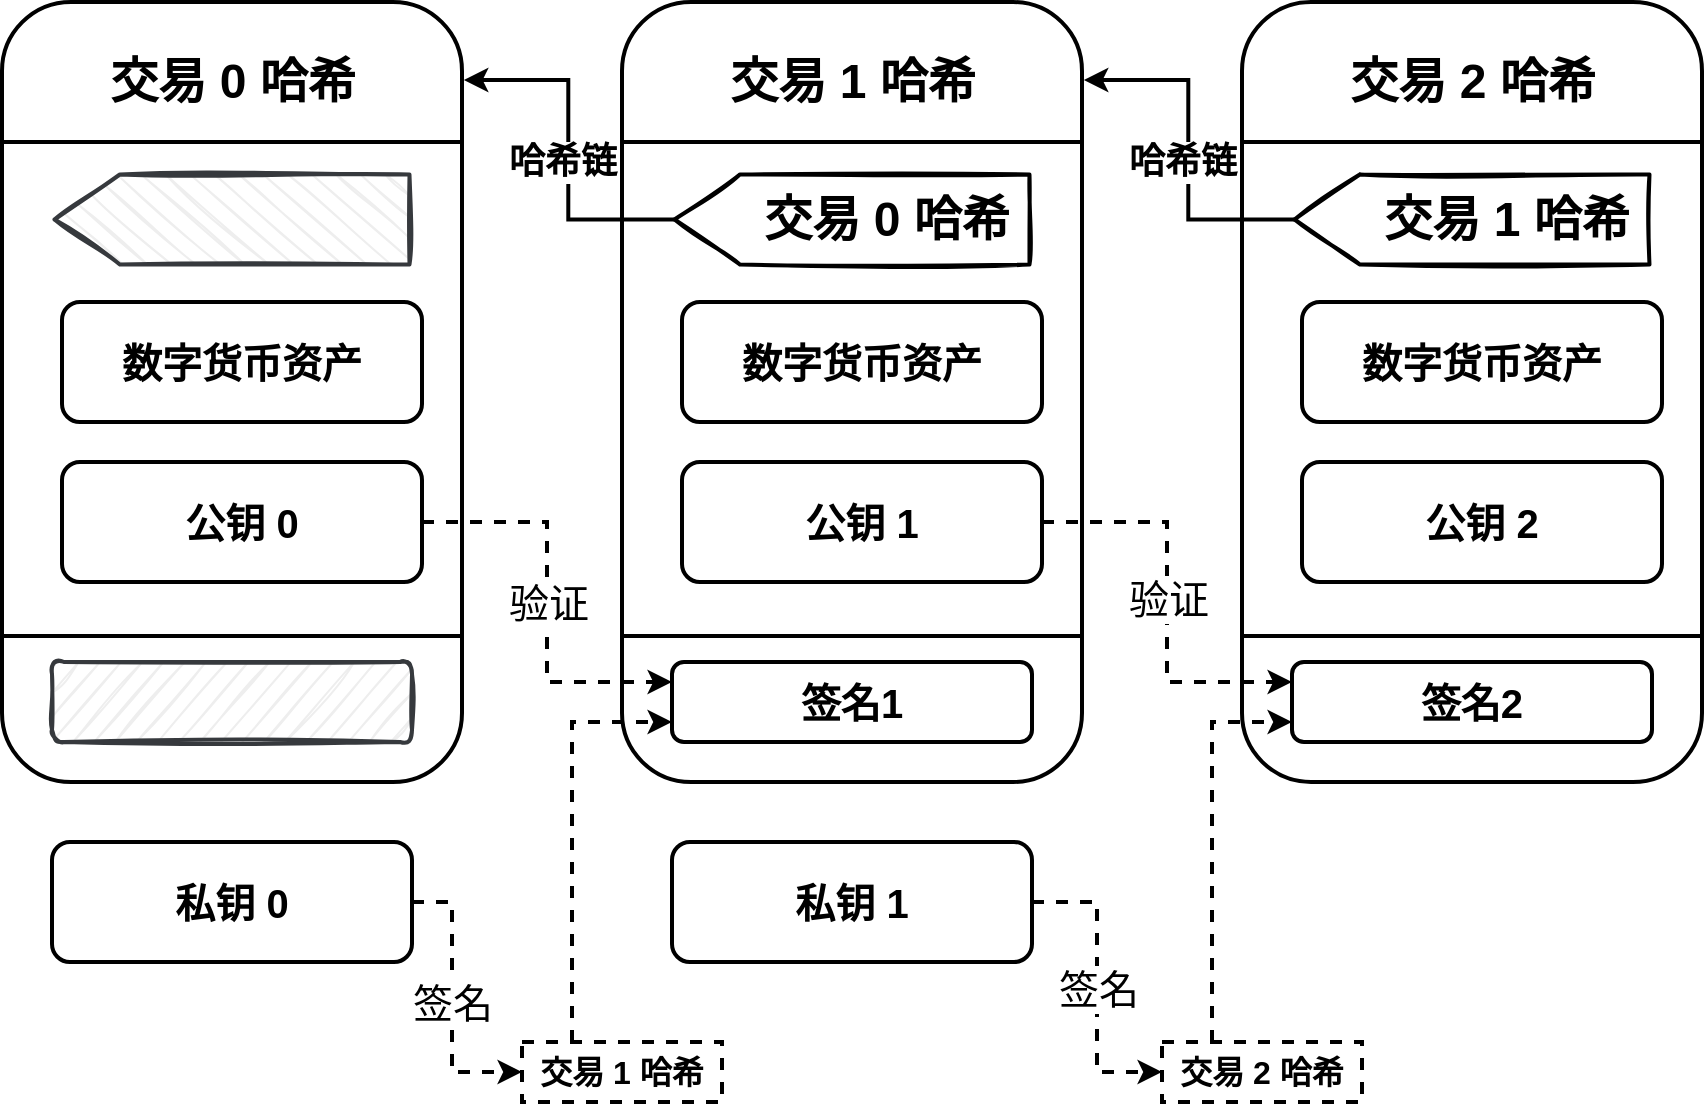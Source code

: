 <mxfile version="14.5.10" type="github">
  <diagram id="cBcZSYnVvF03NttYa_RY" name="Page-1">
    <mxGraphModel dx="1106" dy="614" grid="1" gridSize="10" guides="1" tooltips="1" connect="1" arrows="1" fold="1" page="0" pageScale="1" pageWidth="827" pageHeight="1169" math="0" shadow="0">
      <root>
        <mxCell id="0" />
        <mxCell id="1" parent="0" />
        <mxCell id="aVJUWl-cnm-kjxW_ePCt-25" value="" style="group" vertex="1" connectable="0" parent="1">
          <mxGeometry x="170" y="160" width="230" height="480" as="geometry" />
        </mxCell>
        <mxCell id="aVJUWl-cnm-kjxW_ePCt-17" value="" style="rounded=1;whiteSpace=wrap;html=1;strokeWidth=2;" vertex="1" parent="aVJUWl-cnm-kjxW_ePCt-25">
          <mxGeometry width="230" height="390" as="geometry" />
        </mxCell>
        <mxCell id="aVJUWl-cnm-kjxW_ePCt-18" value="" style="endArrow=none;html=1;entryX=1;entryY=0.25;entryDx=0;entryDy=0;exitX=0;exitY=0.25;exitDx=0;exitDy=0;strokeWidth=2;" edge="1" parent="aVJUWl-cnm-kjxW_ePCt-25">
          <mxGeometry width="50" height="50" relative="1" as="geometry">
            <mxPoint y="70" as="sourcePoint" />
            <mxPoint x="230" y="70" as="targetPoint" />
          </mxGeometry>
        </mxCell>
        <mxCell id="aVJUWl-cnm-kjxW_ePCt-5" value="&lt;font size=&quot;1&quot;&gt;&lt;b style=&quot;font-size: 24px&quot;&gt;交易 0 哈希&lt;/b&gt;&lt;/font&gt;" style="text;html=1;strokeColor=none;fillColor=none;align=center;verticalAlign=middle;whiteSpace=wrap;rounded=0;" vertex="1" parent="aVJUWl-cnm-kjxW_ePCt-25">
          <mxGeometry x="42.5" y="20" width="145" height="40" as="geometry" />
        </mxCell>
        <mxCell id="aVJUWl-cnm-kjxW_ePCt-19" value="" style="shape=offPageConnector;whiteSpace=wrap;html=1;strokeWidth=2;rotation=90;size=0.184;fillColor=#eeeeee;strokeColor=#36393d;shadow=0;sketch=1;" vertex="1" parent="aVJUWl-cnm-kjxW_ePCt-25">
          <mxGeometry x="92.5" y="20" width="45" height="177.5" as="geometry" />
        </mxCell>
        <mxCell id="aVJUWl-cnm-kjxW_ePCt-20" value="&lt;font style=&quot;font-size: 20px&quot;&gt;&lt;b&gt;数字货币资产&lt;/b&gt;&lt;/font&gt;" style="rounded=1;whiteSpace=wrap;html=1;strokeWidth=2;" vertex="1" parent="aVJUWl-cnm-kjxW_ePCt-25">
          <mxGeometry x="30" y="150" width="180" height="60" as="geometry" />
        </mxCell>
        <mxCell id="aVJUWl-cnm-kjxW_ePCt-21" value="&lt;font style=&quot;font-size: 20px&quot;&gt;&lt;b&gt;公钥 0&lt;/b&gt;&lt;/font&gt;" style="rounded=1;whiteSpace=wrap;html=1;strokeWidth=2;" vertex="1" parent="aVJUWl-cnm-kjxW_ePCt-25">
          <mxGeometry x="30" y="230" width="180" height="60" as="geometry" />
        </mxCell>
        <mxCell id="aVJUWl-cnm-kjxW_ePCt-22" value="" style="endArrow=none;html=1;entryX=1;entryY=0.25;entryDx=0;entryDy=0;exitX=0;exitY=0.25;exitDx=0;exitDy=0;strokeWidth=2;" edge="1" parent="aVJUWl-cnm-kjxW_ePCt-25">
          <mxGeometry width="50" height="50" relative="1" as="geometry">
            <mxPoint y="317" as="sourcePoint" />
            <mxPoint x="230" y="317" as="targetPoint" />
          </mxGeometry>
        </mxCell>
        <mxCell id="aVJUWl-cnm-kjxW_ePCt-23" value="" style="rounded=1;whiteSpace=wrap;html=1;strokeWidth=2;perimeterSpacing=0;shadow=0;glass=0;sketch=1;fillColor=#eeeeee;strokeColor=#36393d;" vertex="1" parent="aVJUWl-cnm-kjxW_ePCt-25">
          <mxGeometry x="25" y="330" width="180" height="40" as="geometry" />
        </mxCell>
        <mxCell id="aVJUWl-cnm-kjxW_ePCt-24" value="&lt;font style=&quot;font-size: 20px&quot;&gt;&lt;b&gt;私钥 0&lt;/b&gt;&lt;/font&gt;" style="rounded=1;whiteSpace=wrap;html=1;strokeWidth=2;" vertex="1" parent="aVJUWl-cnm-kjxW_ePCt-25">
          <mxGeometry x="25" y="420" width="180" height="60" as="geometry" />
        </mxCell>
        <mxCell id="aVJUWl-cnm-kjxW_ePCt-26" value="" style="group" vertex="1" connectable="0" parent="1">
          <mxGeometry x="480" y="160" width="230" height="480" as="geometry" />
        </mxCell>
        <mxCell id="aVJUWl-cnm-kjxW_ePCt-27" value="" style="rounded=1;whiteSpace=wrap;html=1;strokeWidth=2;" vertex="1" parent="aVJUWl-cnm-kjxW_ePCt-26">
          <mxGeometry width="230" height="390" as="geometry" />
        </mxCell>
        <mxCell id="aVJUWl-cnm-kjxW_ePCt-28" value="" style="endArrow=none;html=1;entryX=1;entryY=0.25;entryDx=0;entryDy=0;exitX=0;exitY=0.25;exitDx=0;exitDy=0;strokeWidth=2;" edge="1" parent="aVJUWl-cnm-kjxW_ePCt-26">
          <mxGeometry width="50" height="50" relative="1" as="geometry">
            <mxPoint y="70" as="sourcePoint" />
            <mxPoint x="230" y="70" as="targetPoint" />
          </mxGeometry>
        </mxCell>
        <mxCell id="aVJUWl-cnm-kjxW_ePCt-29" value="&lt;font size=&quot;1&quot;&gt;&lt;b style=&quot;font-size: 24px&quot;&gt;交易 1 哈希&lt;/b&gt;&lt;/font&gt;" style="text;html=1;strokeColor=none;fillColor=none;align=center;verticalAlign=middle;whiteSpace=wrap;rounded=0;" vertex="1" parent="aVJUWl-cnm-kjxW_ePCt-26">
          <mxGeometry x="42.5" y="20" width="145" height="40" as="geometry" />
        </mxCell>
        <mxCell id="aVJUWl-cnm-kjxW_ePCt-30" value="" style="shape=offPageConnector;whiteSpace=wrap;html=1;strokeWidth=2;rotation=90;size=0.184;shadow=0;sketch=1;" vertex="1" parent="aVJUWl-cnm-kjxW_ePCt-26">
          <mxGeometry x="92.5" y="20" width="45" height="177.5" as="geometry" />
        </mxCell>
        <mxCell id="aVJUWl-cnm-kjxW_ePCt-31" value="&lt;font style=&quot;font-size: 20px&quot;&gt;&lt;b&gt;数字货币资产&lt;/b&gt;&lt;/font&gt;" style="rounded=1;whiteSpace=wrap;html=1;strokeWidth=2;" vertex="1" parent="aVJUWl-cnm-kjxW_ePCt-26">
          <mxGeometry x="30" y="150" width="180" height="60" as="geometry" />
        </mxCell>
        <mxCell id="aVJUWl-cnm-kjxW_ePCt-32" value="&lt;font style=&quot;font-size: 20px&quot;&gt;&lt;b&gt;公钥 1&lt;/b&gt;&lt;/font&gt;" style="rounded=1;whiteSpace=wrap;html=1;strokeWidth=2;" vertex="1" parent="aVJUWl-cnm-kjxW_ePCt-26">
          <mxGeometry x="30" y="230" width="180" height="60" as="geometry" />
        </mxCell>
        <mxCell id="aVJUWl-cnm-kjxW_ePCt-33" value="" style="endArrow=none;html=1;entryX=1;entryY=0.25;entryDx=0;entryDy=0;exitX=0;exitY=0.25;exitDx=0;exitDy=0;strokeWidth=2;" edge="1" parent="aVJUWl-cnm-kjxW_ePCt-26">
          <mxGeometry width="50" height="50" relative="1" as="geometry">
            <mxPoint y="317" as="sourcePoint" />
            <mxPoint x="230" y="317" as="targetPoint" />
          </mxGeometry>
        </mxCell>
        <mxCell id="aVJUWl-cnm-kjxW_ePCt-34" value="&lt;font style=&quot;font-size: 20px&quot;&gt;&lt;b&gt;&lt;font style=&quot;font-size: 20px&quot;&gt;签名&lt;/font&gt;1&lt;/b&gt;&lt;/font&gt;" style="rounded=1;whiteSpace=wrap;html=1;strokeWidth=2;perimeterSpacing=0;shadow=0;glass=0;sketch=0;" vertex="1" parent="aVJUWl-cnm-kjxW_ePCt-26">
          <mxGeometry x="25" y="330" width="180" height="40" as="geometry" />
        </mxCell>
        <mxCell id="aVJUWl-cnm-kjxW_ePCt-35" value="&lt;font style=&quot;font-size: 20px&quot;&gt;&lt;b&gt;私钥 1&lt;/b&gt;&lt;/font&gt;" style="rounded=1;whiteSpace=wrap;html=1;strokeWidth=2;" vertex="1" parent="aVJUWl-cnm-kjxW_ePCt-26">
          <mxGeometry x="25" y="420" width="180" height="60" as="geometry" />
        </mxCell>
        <mxCell id="aVJUWl-cnm-kjxW_ePCt-56" value="&lt;font size=&quot;1&quot;&gt;&lt;b style=&quot;font-size: 24px&quot;&gt;交易 0 哈希&lt;/b&gt;&lt;/font&gt;" style="text;html=1;strokeColor=none;fillColor=none;align=center;verticalAlign=middle;whiteSpace=wrap;rounded=0;" vertex="1" parent="aVJUWl-cnm-kjxW_ePCt-26">
          <mxGeometry x="60" y="88.75" width="145" height="40" as="geometry" />
        </mxCell>
        <mxCell id="aVJUWl-cnm-kjxW_ePCt-36" value="" style="group" vertex="1" connectable="0" parent="1">
          <mxGeometry x="790" y="160" width="230" height="480" as="geometry" />
        </mxCell>
        <mxCell id="aVJUWl-cnm-kjxW_ePCt-37" value="" style="rounded=1;whiteSpace=wrap;html=1;strokeWidth=2;" vertex="1" parent="aVJUWl-cnm-kjxW_ePCt-36">
          <mxGeometry width="230" height="390" as="geometry" />
        </mxCell>
        <mxCell id="aVJUWl-cnm-kjxW_ePCt-38" value="" style="endArrow=none;html=1;entryX=1;entryY=0.25;entryDx=0;entryDy=0;exitX=0;exitY=0.25;exitDx=0;exitDy=0;strokeWidth=2;" edge="1" parent="aVJUWl-cnm-kjxW_ePCt-36">
          <mxGeometry width="50" height="50" relative="1" as="geometry">
            <mxPoint y="70" as="sourcePoint" />
            <mxPoint x="230" y="70" as="targetPoint" />
          </mxGeometry>
        </mxCell>
        <mxCell id="aVJUWl-cnm-kjxW_ePCt-39" value="&lt;font size=&quot;1&quot;&gt;&lt;b style=&quot;font-size: 24px&quot;&gt;交易 2 哈希&lt;/b&gt;&lt;/font&gt;" style="text;html=1;strokeColor=none;fillColor=none;align=center;verticalAlign=middle;whiteSpace=wrap;rounded=0;" vertex="1" parent="aVJUWl-cnm-kjxW_ePCt-36">
          <mxGeometry x="42.5" y="20" width="145" height="40" as="geometry" />
        </mxCell>
        <mxCell id="aVJUWl-cnm-kjxW_ePCt-40" value="" style="shape=offPageConnector;whiteSpace=wrap;html=1;strokeWidth=2;rotation=90;size=0.184;shadow=0;sketch=1;" vertex="1" parent="aVJUWl-cnm-kjxW_ePCt-36">
          <mxGeometry x="92.5" y="20" width="45" height="177.5" as="geometry" />
        </mxCell>
        <mxCell id="aVJUWl-cnm-kjxW_ePCt-41" value="&lt;font style=&quot;font-size: 20px&quot;&gt;&lt;b&gt;数字货币资产&lt;/b&gt;&lt;/font&gt;" style="rounded=1;whiteSpace=wrap;html=1;strokeWidth=2;" vertex="1" parent="aVJUWl-cnm-kjxW_ePCt-36">
          <mxGeometry x="30" y="150" width="180" height="60" as="geometry" />
        </mxCell>
        <mxCell id="aVJUWl-cnm-kjxW_ePCt-42" value="&lt;font style=&quot;font-size: 20px&quot;&gt;&lt;b&gt;公钥 2&lt;/b&gt;&lt;/font&gt;" style="rounded=1;whiteSpace=wrap;html=1;strokeWidth=2;" vertex="1" parent="aVJUWl-cnm-kjxW_ePCt-36">
          <mxGeometry x="30" y="230" width="180" height="60" as="geometry" />
        </mxCell>
        <mxCell id="aVJUWl-cnm-kjxW_ePCt-43" value="" style="endArrow=none;html=1;entryX=1;entryY=0.25;entryDx=0;entryDy=0;exitX=0;exitY=0.25;exitDx=0;exitDy=0;strokeWidth=2;" edge="1" parent="aVJUWl-cnm-kjxW_ePCt-36">
          <mxGeometry width="50" height="50" relative="1" as="geometry">
            <mxPoint y="317" as="sourcePoint" />
            <mxPoint x="230" y="317" as="targetPoint" />
          </mxGeometry>
        </mxCell>
        <mxCell id="aVJUWl-cnm-kjxW_ePCt-44" value="&lt;b style=&quot;font-size: 20px&quot;&gt;签名2&lt;/b&gt;" style="rounded=1;whiteSpace=wrap;html=1;strokeWidth=2;perimeterSpacing=0;shadow=0;glass=0;sketch=0;" vertex="1" parent="aVJUWl-cnm-kjxW_ePCt-36">
          <mxGeometry x="25" y="330" width="180" height="40" as="geometry" />
        </mxCell>
        <mxCell id="aVJUWl-cnm-kjxW_ePCt-57" value="&lt;font size=&quot;1&quot;&gt;&lt;b style=&quot;font-size: 24px&quot;&gt;交易 1 哈希&lt;/b&gt;&lt;/font&gt;" style="text;html=1;strokeColor=none;fillColor=none;align=center;verticalAlign=middle;whiteSpace=wrap;rounded=0;" vertex="1" parent="aVJUWl-cnm-kjxW_ePCt-36">
          <mxGeometry x="60" y="88.75" width="145" height="40" as="geometry" />
        </mxCell>
        <mxCell id="aVJUWl-cnm-kjxW_ePCt-46" value="&lt;font style=&quot;font-size: 20px&quot;&gt;验证&lt;/font&gt;" style="edgeStyle=orthogonalEdgeStyle;rounded=0;orthogonalLoop=1;jettySize=auto;html=1;exitX=1;exitY=0.5;exitDx=0;exitDy=0;entryX=0;entryY=0.25;entryDx=0;entryDy=0;strokeWidth=2;dashed=1;" edge="1" parent="1" source="aVJUWl-cnm-kjxW_ePCt-21" target="aVJUWl-cnm-kjxW_ePCt-34">
          <mxGeometry relative="1" as="geometry" />
        </mxCell>
        <mxCell id="aVJUWl-cnm-kjxW_ePCt-54" style="edgeStyle=orthogonalEdgeStyle;rounded=0;orthogonalLoop=1;jettySize=auto;html=1;exitX=0.25;exitY=0;exitDx=0;exitDy=0;entryX=0;entryY=0.75;entryDx=0;entryDy=0;strokeWidth=2;dashed=1;" edge="1" parent="1" source="aVJUWl-cnm-kjxW_ePCt-47" target="aVJUWl-cnm-kjxW_ePCt-34">
          <mxGeometry relative="1" as="geometry" />
        </mxCell>
        <mxCell id="aVJUWl-cnm-kjxW_ePCt-47" value="&lt;font size=&quot;1&quot;&gt;&lt;b style=&quot;font-size: 16px&quot;&gt;交易 1 哈希&lt;/b&gt;&lt;/font&gt;" style="rounded=0;whiteSpace=wrap;html=1;shadow=0;glass=0;sketch=0;strokeWidth=2;dashed=1;" vertex="1" parent="1">
          <mxGeometry x="430" y="680" width="100" height="30" as="geometry" />
        </mxCell>
        <mxCell id="aVJUWl-cnm-kjxW_ePCt-55" style="edgeStyle=orthogonalEdgeStyle;rounded=0;orthogonalLoop=1;jettySize=auto;html=1;exitX=0.25;exitY=0;exitDx=0;exitDy=0;entryX=0;entryY=0.75;entryDx=0;entryDy=0;strokeWidth=2;dashed=1;" edge="1" parent="1" source="aVJUWl-cnm-kjxW_ePCt-48" target="aVJUWl-cnm-kjxW_ePCt-44">
          <mxGeometry relative="1" as="geometry" />
        </mxCell>
        <mxCell id="aVJUWl-cnm-kjxW_ePCt-48" value="&lt;font size=&quot;1&quot;&gt;&lt;b style=&quot;font-size: 16px&quot;&gt;交易 2 哈希&lt;/b&gt;&lt;/font&gt;" style="rounded=0;whiteSpace=wrap;html=1;shadow=0;glass=0;sketch=0;strokeWidth=2;dashed=1;" vertex="1" parent="1">
          <mxGeometry x="750" y="680" width="100" height="30" as="geometry" />
        </mxCell>
        <mxCell id="aVJUWl-cnm-kjxW_ePCt-49" style="edgeStyle=orthogonalEdgeStyle;rounded=0;orthogonalLoop=1;jettySize=auto;html=1;exitX=1;exitY=0.5;exitDx=0;exitDy=0;entryX=0;entryY=0.25;entryDx=0;entryDy=0;strokeWidth=2;dashed=1;" edge="1" parent="1" source="aVJUWl-cnm-kjxW_ePCt-32" target="aVJUWl-cnm-kjxW_ePCt-44">
          <mxGeometry relative="1" as="geometry" />
        </mxCell>
        <mxCell id="aVJUWl-cnm-kjxW_ePCt-50" value="&lt;span style=&quot;font-size: 20px&quot;&gt;验证&lt;/span&gt;" style="edgeLabel;html=1;align=center;verticalAlign=middle;resizable=0;points=[];" vertex="1" connectable="0" parent="aVJUWl-cnm-kjxW_ePCt-49">
          <mxGeometry x="-0.068" relative="1" as="geometry">
            <mxPoint y="5" as="offset" />
          </mxGeometry>
        </mxCell>
        <mxCell id="aVJUWl-cnm-kjxW_ePCt-52" value="&lt;span style=&quot;font-size: 20px&quot;&gt;签名&lt;/span&gt;" style="edgeStyle=orthogonalEdgeStyle;rounded=0;orthogonalLoop=1;jettySize=auto;html=1;exitX=1;exitY=0.5;exitDx=0;exitDy=0;entryX=0;entryY=0.5;entryDx=0;entryDy=0;strokeWidth=2;dashed=1;" edge="1" parent="1" source="aVJUWl-cnm-kjxW_ePCt-24" target="aVJUWl-cnm-kjxW_ePCt-47">
          <mxGeometry relative="1" as="geometry">
            <Array as="points">
              <mxPoint x="395" y="610" />
              <mxPoint x="395" y="695" />
            </Array>
          </mxGeometry>
        </mxCell>
        <mxCell id="aVJUWl-cnm-kjxW_ePCt-53" value="&lt;span style=&quot;font-size: 20px&quot;&gt;签名&lt;/span&gt;" style="edgeStyle=orthogonalEdgeStyle;rounded=0;orthogonalLoop=1;jettySize=auto;html=1;exitX=1;exitY=0.5;exitDx=0;exitDy=0;entryX=0;entryY=0.5;entryDx=0;entryDy=0;strokeWidth=2;dashed=1;" edge="1" parent="1" source="aVJUWl-cnm-kjxW_ePCt-35" target="aVJUWl-cnm-kjxW_ePCt-48">
          <mxGeometry relative="1" as="geometry" />
        </mxCell>
        <mxCell id="aVJUWl-cnm-kjxW_ePCt-58" value="&lt;font style=&quot;font-size: 18px&quot;&gt;&lt;b&gt;哈希链&lt;/b&gt;&lt;/font&gt;" style="edgeStyle=orthogonalEdgeStyle;rounded=0;orthogonalLoop=1;jettySize=auto;html=1;exitX=0.5;exitY=1;exitDx=0;exitDy=0;entryX=1.004;entryY=0.1;entryDx=0;entryDy=0;entryPerimeter=0;strokeWidth=2;" edge="1" parent="1" source="aVJUWl-cnm-kjxW_ePCt-30" target="aVJUWl-cnm-kjxW_ePCt-17">
          <mxGeometry x="-0.064" y="3" relative="1" as="geometry">
            <mxPoint as="offset" />
          </mxGeometry>
        </mxCell>
        <mxCell id="aVJUWl-cnm-kjxW_ePCt-59" value="&lt;font style=&quot;font-size: 18px&quot;&gt;&lt;b&gt;哈希链&lt;/b&gt;&lt;/font&gt;" style="edgeStyle=orthogonalEdgeStyle;rounded=0;orthogonalLoop=1;jettySize=auto;html=1;exitX=0.5;exitY=1;exitDx=0;exitDy=0;entryX=1.004;entryY=0.1;entryDx=0;entryDy=0;entryPerimeter=0;strokeWidth=2;" edge="1" parent="1" source="aVJUWl-cnm-kjxW_ePCt-40" target="aVJUWl-cnm-kjxW_ePCt-27">
          <mxGeometry x="-0.064" y="3" relative="1" as="geometry">
            <mxPoint as="offset" />
          </mxGeometry>
        </mxCell>
      </root>
    </mxGraphModel>
  </diagram>
</mxfile>
